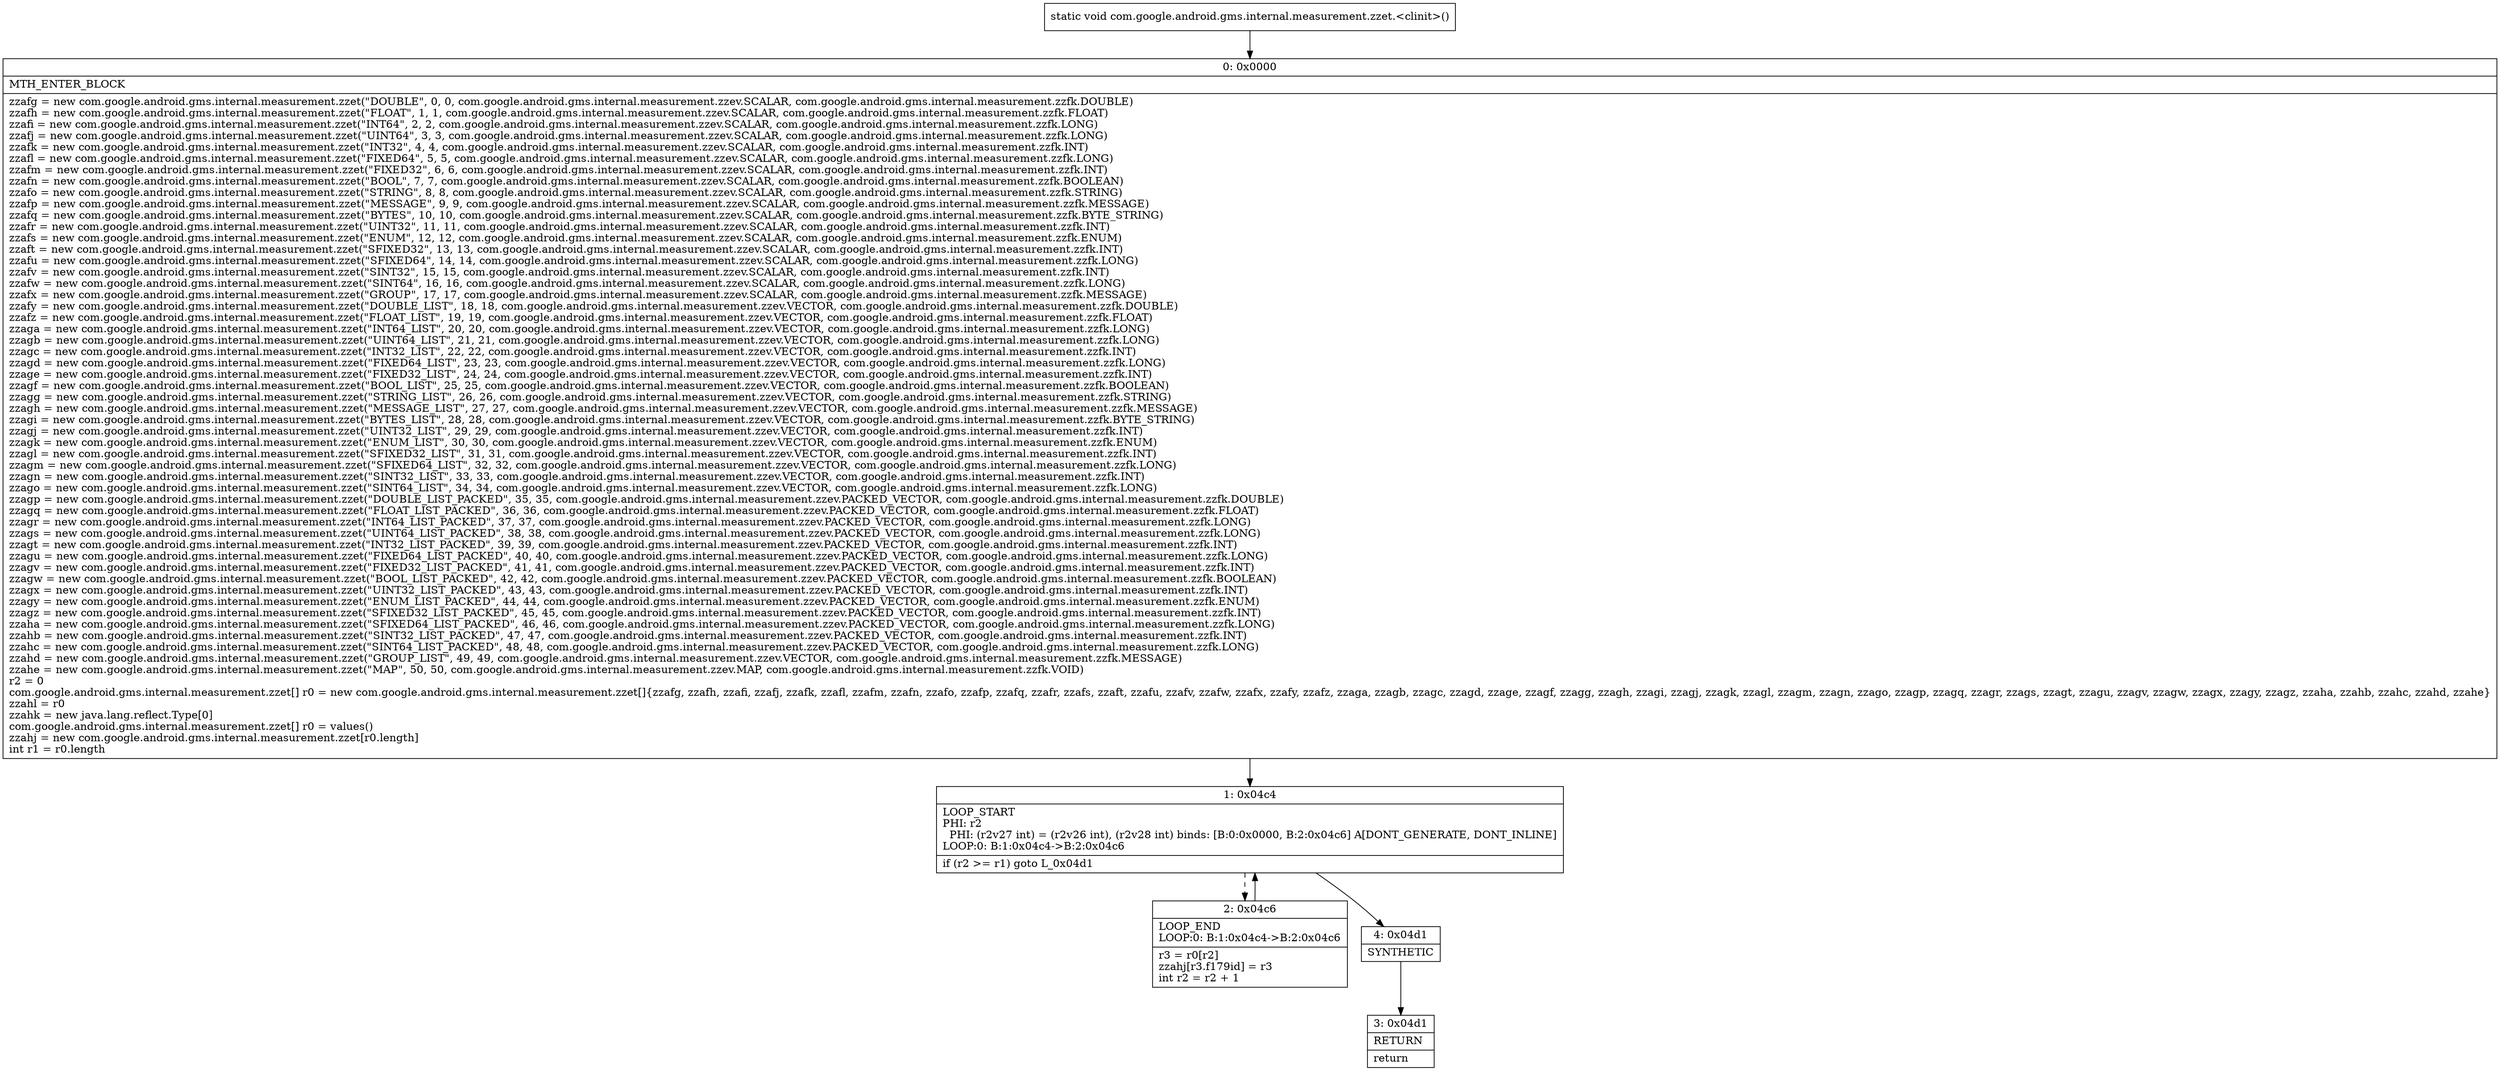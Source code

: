 digraph "CFG forcom.google.android.gms.internal.measurement.zzet.\<clinit\>()V" {
Node_0 [shape=record,label="{0\:\ 0x0000|MTH_ENTER_BLOCK\l|zzafg = new com.google.android.gms.internal.measurement.zzet(\"DOUBLE\", 0, 0, com.google.android.gms.internal.measurement.zzev.SCALAR, com.google.android.gms.internal.measurement.zzfk.DOUBLE)\lzzafh = new com.google.android.gms.internal.measurement.zzet(\"FLOAT\", 1, 1, com.google.android.gms.internal.measurement.zzev.SCALAR, com.google.android.gms.internal.measurement.zzfk.FLOAT)\lzzafi = new com.google.android.gms.internal.measurement.zzet(\"INT64\", 2, 2, com.google.android.gms.internal.measurement.zzev.SCALAR, com.google.android.gms.internal.measurement.zzfk.LONG)\lzzafj = new com.google.android.gms.internal.measurement.zzet(\"UINT64\", 3, 3, com.google.android.gms.internal.measurement.zzev.SCALAR, com.google.android.gms.internal.measurement.zzfk.LONG)\lzzafk = new com.google.android.gms.internal.measurement.zzet(\"INT32\", 4, 4, com.google.android.gms.internal.measurement.zzev.SCALAR, com.google.android.gms.internal.measurement.zzfk.INT)\lzzafl = new com.google.android.gms.internal.measurement.zzet(\"FIXED64\", 5, 5, com.google.android.gms.internal.measurement.zzev.SCALAR, com.google.android.gms.internal.measurement.zzfk.LONG)\lzzafm = new com.google.android.gms.internal.measurement.zzet(\"FIXED32\", 6, 6, com.google.android.gms.internal.measurement.zzev.SCALAR, com.google.android.gms.internal.measurement.zzfk.INT)\lzzafn = new com.google.android.gms.internal.measurement.zzet(\"BOOL\", 7, 7, com.google.android.gms.internal.measurement.zzev.SCALAR, com.google.android.gms.internal.measurement.zzfk.BOOLEAN)\lzzafo = new com.google.android.gms.internal.measurement.zzet(\"STRING\", 8, 8, com.google.android.gms.internal.measurement.zzev.SCALAR, com.google.android.gms.internal.measurement.zzfk.STRING)\lzzafp = new com.google.android.gms.internal.measurement.zzet(\"MESSAGE\", 9, 9, com.google.android.gms.internal.measurement.zzev.SCALAR, com.google.android.gms.internal.measurement.zzfk.MESSAGE)\lzzafq = new com.google.android.gms.internal.measurement.zzet(\"BYTES\", 10, 10, com.google.android.gms.internal.measurement.zzev.SCALAR, com.google.android.gms.internal.measurement.zzfk.BYTE_STRING)\lzzafr = new com.google.android.gms.internal.measurement.zzet(\"UINT32\", 11, 11, com.google.android.gms.internal.measurement.zzev.SCALAR, com.google.android.gms.internal.measurement.zzfk.INT)\lzzafs = new com.google.android.gms.internal.measurement.zzet(\"ENUM\", 12, 12, com.google.android.gms.internal.measurement.zzev.SCALAR, com.google.android.gms.internal.measurement.zzfk.ENUM)\lzzaft = new com.google.android.gms.internal.measurement.zzet(\"SFIXED32\", 13, 13, com.google.android.gms.internal.measurement.zzev.SCALAR, com.google.android.gms.internal.measurement.zzfk.INT)\lzzafu = new com.google.android.gms.internal.measurement.zzet(\"SFIXED64\", 14, 14, com.google.android.gms.internal.measurement.zzev.SCALAR, com.google.android.gms.internal.measurement.zzfk.LONG)\lzzafv = new com.google.android.gms.internal.measurement.zzet(\"SINT32\", 15, 15, com.google.android.gms.internal.measurement.zzev.SCALAR, com.google.android.gms.internal.measurement.zzfk.INT)\lzzafw = new com.google.android.gms.internal.measurement.zzet(\"SINT64\", 16, 16, com.google.android.gms.internal.measurement.zzev.SCALAR, com.google.android.gms.internal.measurement.zzfk.LONG)\lzzafx = new com.google.android.gms.internal.measurement.zzet(\"GROUP\", 17, 17, com.google.android.gms.internal.measurement.zzev.SCALAR, com.google.android.gms.internal.measurement.zzfk.MESSAGE)\lzzafy = new com.google.android.gms.internal.measurement.zzet(\"DOUBLE_LIST\", 18, 18, com.google.android.gms.internal.measurement.zzev.VECTOR, com.google.android.gms.internal.measurement.zzfk.DOUBLE)\lzzafz = new com.google.android.gms.internal.measurement.zzet(\"FLOAT_LIST\", 19, 19, com.google.android.gms.internal.measurement.zzev.VECTOR, com.google.android.gms.internal.measurement.zzfk.FLOAT)\lzzaga = new com.google.android.gms.internal.measurement.zzet(\"INT64_LIST\", 20, 20, com.google.android.gms.internal.measurement.zzev.VECTOR, com.google.android.gms.internal.measurement.zzfk.LONG)\lzzagb = new com.google.android.gms.internal.measurement.zzet(\"UINT64_LIST\", 21, 21, com.google.android.gms.internal.measurement.zzev.VECTOR, com.google.android.gms.internal.measurement.zzfk.LONG)\lzzagc = new com.google.android.gms.internal.measurement.zzet(\"INT32_LIST\", 22, 22, com.google.android.gms.internal.measurement.zzev.VECTOR, com.google.android.gms.internal.measurement.zzfk.INT)\lzzagd = new com.google.android.gms.internal.measurement.zzet(\"FIXED64_LIST\", 23, 23, com.google.android.gms.internal.measurement.zzev.VECTOR, com.google.android.gms.internal.measurement.zzfk.LONG)\lzzage = new com.google.android.gms.internal.measurement.zzet(\"FIXED32_LIST\", 24, 24, com.google.android.gms.internal.measurement.zzev.VECTOR, com.google.android.gms.internal.measurement.zzfk.INT)\lzzagf = new com.google.android.gms.internal.measurement.zzet(\"BOOL_LIST\", 25, 25, com.google.android.gms.internal.measurement.zzev.VECTOR, com.google.android.gms.internal.measurement.zzfk.BOOLEAN)\lzzagg = new com.google.android.gms.internal.measurement.zzet(\"STRING_LIST\", 26, 26, com.google.android.gms.internal.measurement.zzev.VECTOR, com.google.android.gms.internal.measurement.zzfk.STRING)\lzzagh = new com.google.android.gms.internal.measurement.zzet(\"MESSAGE_LIST\", 27, 27, com.google.android.gms.internal.measurement.zzev.VECTOR, com.google.android.gms.internal.measurement.zzfk.MESSAGE)\lzzagi = new com.google.android.gms.internal.measurement.zzet(\"BYTES_LIST\", 28, 28, com.google.android.gms.internal.measurement.zzev.VECTOR, com.google.android.gms.internal.measurement.zzfk.BYTE_STRING)\lzzagj = new com.google.android.gms.internal.measurement.zzet(\"UINT32_LIST\", 29, 29, com.google.android.gms.internal.measurement.zzev.VECTOR, com.google.android.gms.internal.measurement.zzfk.INT)\lzzagk = new com.google.android.gms.internal.measurement.zzet(\"ENUM_LIST\", 30, 30, com.google.android.gms.internal.measurement.zzev.VECTOR, com.google.android.gms.internal.measurement.zzfk.ENUM)\lzzagl = new com.google.android.gms.internal.measurement.zzet(\"SFIXED32_LIST\", 31, 31, com.google.android.gms.internal.measurement.zzev.VECTOR, com.google.android.gms.internal.measurement.zzfk.INT)\lzzagm = new com.google.android.gms.internal.measurement.zzet(\"SFIXED64_LIST\", 32, 32, com.google.android.gms.internal.measurement.zzev.VECTOR, com.google.android.gms.internal.measurement.zzfk.LONG)\lzzagn = new com.google.android.gms.internal.measurement.zzet(\"SINT32_LIST\", 33, 33, com.google.android.gms.internal.measurement.zzev.VECTOR, com.google.android.gms.internal.measurement.zzfk.INT)\lzzago = new com.google.android.gms.internal.measurement.zzet(\"SINT64_LIST\", 34, 34, com.google.android.gms.internal.measurement.zzev.VECTOR, com.google.android.gms.internal.measurement.zzfk.LONG)\lzzagp = new com.google.android.gms.internal.measurement.zzet(\"DOUBLE_LIST_PACKED\", 35, 35, com.google.android.gms.internal.measurement.zzev.PACKED_VECTOR, com.google.android.gms.internal.measurement.zzfk.DOUBLE)\lzzagq = new com.google.android.gms.internal.measurement.zzet(\"FLOAT_LIST_PACKED\", 36, 36, com.google.android.gms.internal.measurement.zzev.PACKED_VECTOR, com.google.android.gms.internal.measurement.zzfk.FLOAT)\lzzagr = new com.google.android.gms.internal.measurement.zzet(\"INT64_LIST_PACKED\", 37, 37, com.google.android.gms.internal.measurement.zzev.PACKED_VECTOR, com.google.android.gms.internal.measurement.zzfk.LONG)\lzzags = new com.google.android.gms.internal.measurement.zzet(\"UINT64_LIST_PACKED\", 38, 38, com.google.android.gms.internal.measurement.zzev.PACKED_VECTOR, com.google.android.gms.internal.measurement.zzfk.LONG)\lzzagt = new com.google.android.gms.internal.measurement.zzet(\"INT32_LIST_PACKED\", 39, 39, com.google.android.gms.internal.measurement.zzev.PACKED_VECTOR, com.google.android.gms.internal.measurement.zzfk.INT)\lzzagu = new com.google.android.gms.internal.measurement.zzet(\"FIXED64_LIST_PACKED\", 40, 40, com.google.android.gms.internal.measurement.zzev.PACKED_VECTOR, com.google.android.gms.internal.measurement.zzfk.LONG)\lzzagv = new com.google.android.gms.internal.measurement.zzet(\"FIXED32_LIST_PACKED\", 41, 41, com.google.android.gms.internal.measurement.zzev.PACKED_VECTOR, com.google.android.gms.internal.measurement.zzfk.INT)\lzzagw = new com.google.android.gms.internal.measurement.zzet(\"BOOL_LIST_PACKED\", 42, 42, com.google.android.gms.internal.measurement.zzev.PACKED_VECTOR, com.google.android.gms.internal.measurement.zzfk.BOOLEAN)\lzzagx = new com.google.android.gms.internal.measurement.zzet(\"UINT32_LIST_PACKED\", 43, 43, com.google.android.gms.internal.measurement.zzev.PACKED_VECTOR, com.google.android.gms.internal.measurement.zzfk.INT)\lzzagy = new com.google.android.gms.internal.measurement.zzet(\"ENUM_LIST_PACKED\", 44, 44, com.google.android.gms.internal.measurement.zzev.PACKED_VECTOR, com.google.android.gms.internal.measurement.zzfk.ENUM)\lzzagz = new com.google.android.gms.internal.measurement.zzet(\"SFIXED32_LIST_PACKED\", 45, 45, com.google.android.gms.internal.measurement.zzev.PACKED_VECTOR, com.google.android.gms.internal.measurement.zzfk.INT)\lzzaha = new com.google.android.gms.internal.measurement.zzet(\"SFIXED64_LIST_PACKED\", 46, 46, com.google.android.gms.internal.measurement.zzev.PACKED_VECTOR, com.google.android.gms.internal.measurement.zzfk.LONG)\lzzahb = new com.google.android.gms.internal.measurement.zzet(\"SINT32_LIST_PACKED\", 47, 47, com.google.android.gms.internal.measurement.zzev.PACKED_VECTOR, com.google.android.gms.internal.measurement.zzfk.INT)\lzzahc = new com.google.android.gms.internal.measurement.zzet(\"SINT64_LIST_PACKED\", 48, 48, com.google.android.gms.internal.measurement.zzev.PACKED_VECTOR, com.google.android.gms.internal.measurement.zzfk.LONG)\lzzahd = new com.google.android.gms.internal.measurement.zzet(\"GROUP_LIST\", 49, 49, com.google.android.gms.internal.measurement.zzev.VECTOR, com.google.android.gms.internal.measurement.zzfk.MESSAGE)\lzzahe = new com.google.android.gms.internal.measurement.zzet(\"MAP\", 50, 50, com.google.android.gms.internal.measurement.zzev.MAP, com.google.android.gms.internal.measurement.zzfk.VOID)\lr2 = 0\lcom.google.android.gms.internal.measurement.zzet[] r0 = new com.google.android.gms.internal.measurement.zzet[]\{zzafg, zzafh, zzafi, zzafj, zzafk, zzafl, zzafm, zzafn, zzafo, zzafp, zzafq, zzafr, zzafs, zzaft, zzafu, zzafv, zzafw, zzafx, zzafy, zzafz, zzaga, zzagb, zzagc, zzagd, zzage, zzagf, zzagg, zzagh, zzagi, zzagj, zzagk, zzagl, zzagm, zzagn, zzago, zzagp, zzagq, zzagr, zzags, zzagt, zzagu, zzagv, zzagw, zzagx, zzagy, zzagz, zzaha, zzahb, zzahc, zzahd, zzahe\}\lzzahl = r0\lzzahk = new java.lang.reflect.Type[0]\lcom.google.android.gms.internal.measurement.zzet[] r0 = values()\lzzahj = new com.google.android.gms.internal.measurement.zzet[r0.length]\lint r1 = r0.length\l}"];
Node_1 [shape=record,label="{1\:\ 0x04c4|LOOP_START\lPHI: r2 \l  PHI: (r2v27 int) = (r2v26 int), (r2v28 int) binds: [B:0:0x0000, B:2:0x04c6] A[DONT_GENERATE, DONT_INLINE]\lLOOP:0: B:1:0x04c4\-\>B:2:0x04c6\l|if (r2 \>= r1) goto L_0x04d1\l}"];
Node_2 [shape=record,label="{2\:\ 0x04c6|LOOP_END\lLOOP:0: B:1:0x04c4\-\>B:2:0x04c6\l|r3 = r0[r2]\lzzahj[r3.f179id] = r3\lint r2 = r2 + 1\l}"];
Node_3 [shape=record,label="{3\:\ 0x04d1|RETURN\l|return\l}"];
Node_4 [shape=record,label="{4\:\ 0x04d1|SYNTHETIC\l}"];
MethodNode[shape=record,label="{static void com.google.android.gms.internal.measurement.zzet.\<clinit\>() }"];
MethodNode -> Node_0;
Node_0 -> Node_1;
Node_1 -> Node_2[style=dashed];
Node_1 -> Node_4;
Node_2 -> Node_1;
Node_4 -> Node_3;
}


